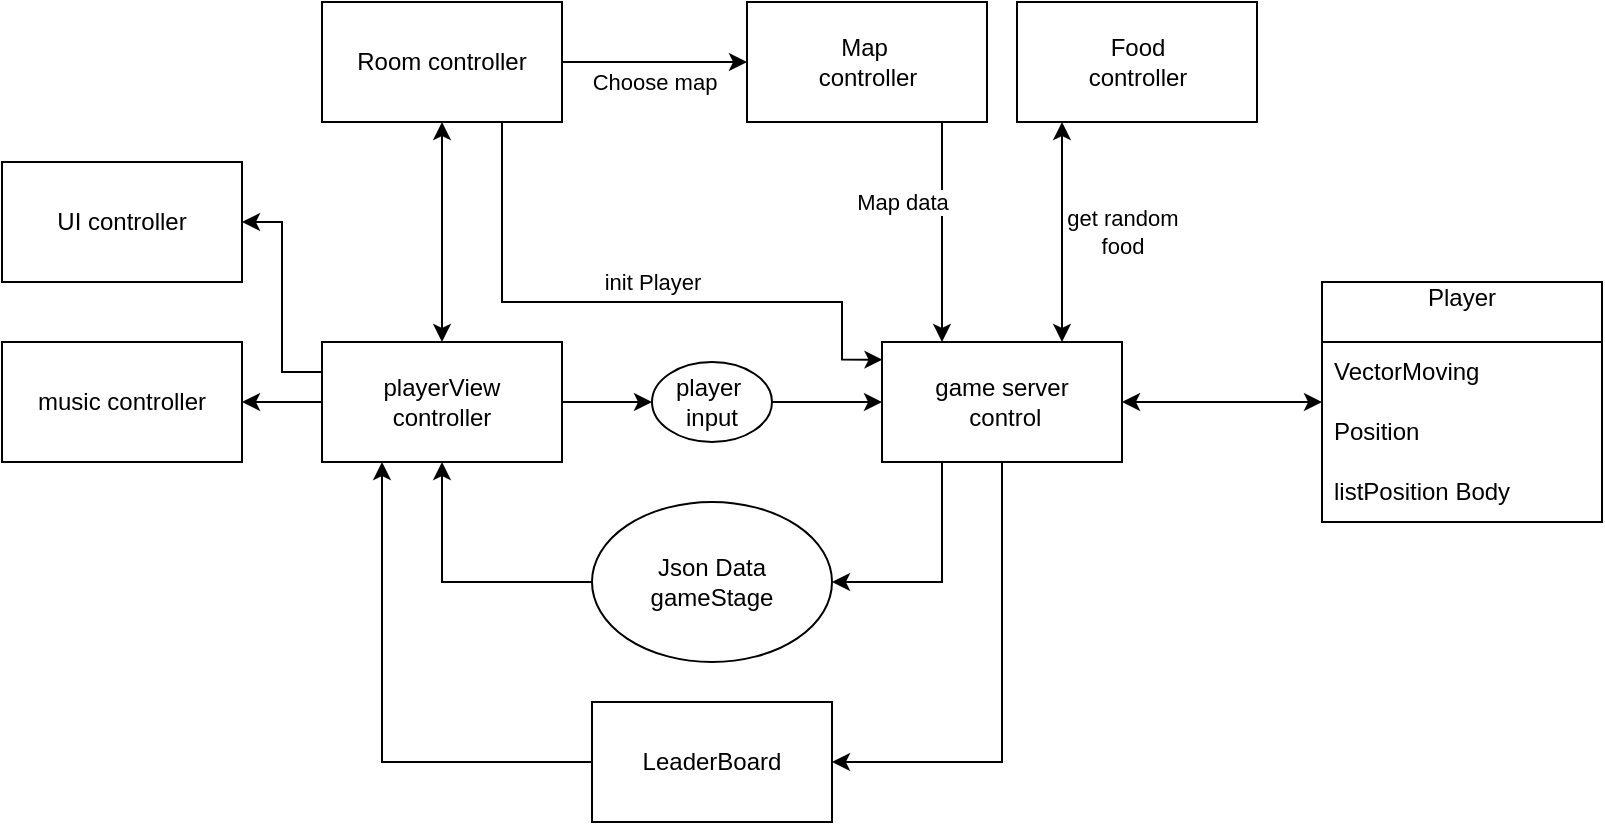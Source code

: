 <mxfile version="27.1.1">
  <diagram name="Page-1" id="QYdqtcRAc26NnAnZ6ose">
    <mxGraphModel dx="1035" dy="719" grid="1" gridSize="10" guides="1" tooltips="1" connect="1" arrows="1" fold="1" page="1" pageScale="1" pageWidth="850" pageHeight="1100" math="0" shadow="0">
      <root>
        <mxCell id="0" />
        <mxCell id="1" parent="0" />
        <mxCell id="zIN-HubTdf4Wd-nVvZUt-37" style="edgeStyle=orthogonalEdgeStyle;rounded=0;orthogonalLoop=1;jettySize=auto;html=1;exitX=0.5;exitY=1;exitDx=0;exitDy=0;entryX=1;entryY=0.5;entryDx=0;entryDy=0;" edge="1" parent="1" source="zIN-HubTdf4Wd-nVvZUt-1" target="zIN-HubTdf4Wd-nVvZUt-36">
          <mxGeometry relative="1" as="geometry" />
        </mxCell>
        <mxCell id="zIN-HubTdf4Wd-nVvZUt-69" style="edgeStyle=orthogonalEdgeStyle;rounded=0;orthogonalLoop=1;jettySize=auto;html=1;exitX=0.25;exitY=1;exitDx=0;exitDy=0;entryX=1;entryY=0.5;entryDx=0;entryDy=0;" edge="1" parent="1" source="zIN-HubTdf4Wd-nVvZUt-1" target="zIN-HubTdf4Wd-nVvZUt-68">
          <mxGeometry relative="1" as="geometry" />
        </mxCell>
        <mxCell id="zIN-HubTdf4Wd-nVvZUt-1" value="game server&lt;br&gt;&amp;nbsp;control" style="rounded=0;whiteSpace=wrap;html=1;" vertex="1" parent="1">
          <mxGeometry x="460" y="320" width="120" height="60" as="geometry" />
        </mxCell>
        <mxCell id="zIN-HubTdf4Wd-nVvZUt-42" style="edgeStyle=orthogonalEdgeStyle;rounded=0;orthogonalLoop=1;jettySize=auto;html=1;exitX=0;exitY=0.5;exitDx=0;exitDy=0;entryX=1;entryY=0.5;entryDx=0;entryDy=0;" edge="1" parent="1" source="zIN-HubTdf4Wd-nVvZUt-10" target="zIN-HubTdf4Wd-nVvZUt-15">
          <mxGeometry relative="1" as="geometry">
            <mxPoint x="240.333" y="290" as="targetPoint" />
          </mxGeometry>
        </mxCell>
        <mxCell id="zIN-HubTdf4Wd-nVvZUt-45" style="edgeStyle=orthogonalEdgeStyle;rounded=0;orthogonalLoop=1;jettySize=auto;html=1;entryX=0.5;entryY=1;entryDx=0;entryDy=0;startArrow=classic;startFill=1;" edge="1" parent="1" source="zIN-HubTdf4Wd-nVvZUt-10" target="zIN-HubTdf4Wd-nVvZUt-43">
          <mxGeometry relative="1" as="geometry" />
        </mxCell>
        <mxCell id="zIN-HubTdf4Wd-nVvZUt-54" style="edgeStyle=orthogonalEdgeStyle;rounded=0;orthogonalLoop=1;jettySize=auto;html=1;exitX=1;exitY=0.5;exitDx=0;exitDy=0;entryX=0;entryY=0.5;entryDx=0;entryDy=0;" edge="1" parent="1" source="zIN-HubTdf4Wd-nVvZUt-10" target="zIN-HubTdf4Wd-nVvZUt-66">
          <mxGeometry relative="1" as="geometry">
            <mxPoint x="320" y="430" as="targetPoint" />
          </mxGeometry>
        </mxCell>
        <mxCell id="zIN-HubTdf4Wd-nVvZUt-77" style="edgeStyle=orthogonalEdgeStyle;rounded=0;orthogonalLoop=1;jettySize=auto;html=1;exitX=0;exitY=0.25;exitDx=0;exitDy=0;entryX=1;entryY=0.5;entryDx=0;entryDy=0;" edge="1" parent="1" source="zIN-HubTdf4Wd-nVvZUt-10" target="zIN-HubTdf4Wd-nVvZUt-76">
          <mxGeometry relative="1" as="geometry" />
        </mxCell>
        <mxCell id="zIN-HubTdf4Wd-nVvZUt-10" value="playerView&lt;br&gt;controller" style="rounded=0;whiteSpace=wrap;html=1;" vertex="1" parent="1">
          <mxGeometry x="180" y="320" width="120" height="60" as="geometry" />
        </mxCell>
        <mxCell id="zIN-HubTdf4Wd-nVvZUt-49" style="edgeStyle=orthogonalEdgeStyle;rounded=0;orthogonalLoop=1;jettySize=auto;html=1;entryX=0.25;entryY=0;entryDx=0;entryDy=0;" edge="1" parent="1" source="zIN-HubTdf4Wd-nVvZUt-13" target="zIN-HubTdf4Wd-nVvZUt-1">
          <mxGeometry relative="1" as="geometry">
            <Array as="points">
              <mxPoint x="490" y="240" />
              <mxPoint x="490" y="240" />
            </Array>
          </mxGeometry>
        </mxCell>
        <mxCell id="zIN-HubTdf4Wd-nVvZUt-73" value="Map data" style="edgeLabel;html=1;align=center;verticalAlign=middle;resizable=0;points=[];" vertex="1" connectable="0" parent="zIN-HubTdf4Wd-nVvZUt-49">
          <mxGeometry x="-0.199" y="-2" relative="1" as="geometry">
            <mxPoint x="-18" y="-4" as="offset" />
          </mxGeometry>
        </mxCell>
        <mxCell id="zIN-HubTdf4Wd-nVvZUt-13" value="Map&amp;nbsp;&lt;br&gt;controller" style="rounded=0;whiteSpace=wrap;html=1;" vertex="1" parent="1">
          <mxGeometry x="392.5" y="150" width="120" height="60" as="geometry" />
        </mxCell>
        <mxCell id="zIN-HubTdf4Wd-nVvZUt-15" value="music controller" style="rounded=0;whiteSpace=wrap;html=1;" vertex="1" parent="1">
          <mxGeometry x="20" y="320" width="120" height="60" as="geometry" />
        </mxCell>
        <mxCell id="zIN-HubTdf4Wd-nVvZUt-48" style="edgeStyle=orthogonalEdgeStyle;rounded=0;orthogonalLoop=1;jettySize=auto;html=1;entryX=0.25;entryY=1;entryDx=0;entryDy=0;" edge="1" parent="1" source="zIN-HubTdf4Wd-nVvZUt-36" target="zIN-HubTdf4Wd-nVvZUt-10">
          <mxGeometry relative="1" as="geometry" />
        </mxCell>
        <mxCell id="zIN-HubTdf4Wd-nVvZUt-36" value="LeaderBoard" style="rounded=0;whiteSpace=wrap;html=1;" vertex="1" parent="1">
          <mxGeometry x="315" y="500" width="120" height="60" as="geometry" />
        </mxCell>
        <mxCell id="zIN-HubTdf4Wd-nVvZUt-53" style="edgeStyle=orthogonalEdgeStyle;rounded=0;orthogonalLoop=1;jettySize=auto;html=1;entryX=1;entryY=0.5;entryDx=0;entryDy=0;startArrow=classic;startFill=1;" edge="1" parent="1" source="zIN-HubTdf4Wd-nVvZUt-38" target="zIN-HubTdf4Wd-nVvZUt-1">
          <mxGeometry relative="1" as="geometry" />
        </mxCell>
        <mxCell id="zIN-HubTdf4Wd-nVvZUt-38" value="Player&lt;div&gt;&lt;br&gt;&lt;/div&gt;" style="swimlane;fontStyle=0;childLayout=stackLayout;horizontal=1;startSize=30;horizontalStack=0;resizeParent=1;resizeParentMax=0;resizeLast=0;collapsible=1;marginBottom=0;whiteSpace=wrap;html=1;" vertex="1" parent="1">
          <mxGeometry x="680" y="290" width="140" height="120" as="geometry" />
        </mxCell>
        <mxCell id="zIN-HubTdf4Wd-nVvZUt-39" value="VectorMoving&lt;span style=&quot;white-space: pre;&quot;&gt;&#x9;&lt;/span&gt;" style="text;strokeColor=none;fillColor=none;align=left;verticalAlign=middle;spacingLeft=4;spacingRight=4;overflow=hidden;points=[[0,0.5],[1,0.5]];portConstraint=eastwest;rotatable=0;whiteSpace=wrap;html=1;" vertex="1" parent="zIN-HubTdf4Wd-nVvZUt-38">
          <mxGeometry y="30" width="140" height="30" as="geometry" />
        </mxCell>
        <mxCell id="zIN-HubTdf4Wd-nVvZUt-40" value="Position" style="text;strokeColor=none;fillColor=none;align=left;verticalAlign=middle;spacingLeft=4;spacingRight=4;overflow=hidden;points=[[0,0.5],[1,0.5]];portConstraint=eastwest;rotatable=0;whiteSpace=wrap;html=1;" vertex="1" parent="zIN-HubTdf4Wd-nVvZUt-38">
          <mxGeometry y="60" width="140" height="30" as="geometry" />
        </mxCell>
        <mxCell id="zIN-HubTdf4Wd-nVvZUt-41" value="listPosition Body" style="text;strokeColor=none;fillColor=none;align=left;verticalAlign=middle;spacingLeft=4;spacingRight=4;overflow=hidden;points=[[0,0.5],[1,0.5]];portConstraint=eastwest;rotatable=0;whiteSpace=wrap;html=1;" vertex="1" parent="zIN-HubTdf4Wd-nVvZUt-38">
          <mxGeometry y="90" width="140" height="30" as="geometry" />
        </mxCell>
        <mxCell id="zIN-HubTdf4Wd-nVvZUt-44" style="edgeStyle=orthogonalEdgeStyle;rounded=0;orthogonalLoop=1;jettySize=auto;html=1;exitX=0.75;exitY=1;exitDx=0;exitDy=0;entryX=0.002;entryY=0.147;entryDx=0;entryDy=0;entryPerimeter=0;" edge="1" parent="1" source="zIN-HubTdf4Wd-nVvZUt-43" target="zIN-HubTdf4Wd-nVvZUt-1">
          <mxGeometry relative="1" as="geometry">
            <Array as="points">
              <mxPoint x="270" y="300" />
              <mxPoint x="440" y="300" />
              <mxPoint x="440" y="329" />
            </Array>
          </mxGeometry>
        </mxCell>
        <mxCell id="zIN-HubTdf4Wd-nVvZUt-72" value="init Player" style="edgeLabel;html=1;align=center;verticalAlign=middle;resizable=0;points=[];" vertex="1" connectable="0" parent="zIN-HubTdf4Wd-nVvZUt-44">
          <mxGeometry x="-0.036" y="1" relative="1" as="geometry">
            <mxPoint x="16" y="-9" as="offset" />
          </mxGeometry>
        </mxCell>
        <mxCell id="zIN-HubTdf4Wd-nVvZUt-51" style="edgeStyle=orthogonalEdgeStyle;rounded=0;orthogonalLoop=1;jettySize=auto;html=1;entryX=0;entryY=0.5;entryDx=0;entryDy=0;" edge="1" parent="1" source="zIN-HubTdf4Wd-nVvZUt-43" target="zIN-HubTdf4Wd-nVvZUt-13">
          <mxGeometry relative="1" as="geometry" />
        </mxCell>
        <mxCell id="zIN-HubTdf4Wd-nVvZUt-71" value="Choose map" style="edgeLabel;html=1;align=center;verticalAlign=middle;resizable=0;points=[];" vertex="1" connectable="0" parent="zIN-HubTdf4Wd-nVvZUt-51">
          <mxGeometry x="-0.055" y="1" relative="1" as="geometry">
            <mxPoint x="2" y="11" as="offset" />
          </mxGeometry>
        </mxCell>
        <mxCell id="zIN-HubTdf4Wd-nVvZUt-43" value="Room controller" style="rounded=0;whiteSpace=wrap;html=1;" vertex="1" parent="1">
          <mxGeometry x="180" y="150" width="120" height="60" as="geometry" />
        </mxCell>
        <mxCell id="zIN-HubTdf4Wd-nVvZUt-50" style="edgeStyle=orthogonalEdgeStyle;rounded=0;orthogonalLoop=1;jettySize=auto;html=1;entryX=0.75;entryY=0;entryDx=0;entryDy=0;startArrow=classic;startFill=1;" edge="1" parent="1" target="zIN-HubTdf4Wd-nVvZUt-1">
          <mxGeometry relative="1" as="geometry">
            <mxPoint x="550" y="210" as="sourcePoint" />
            <Array as="points">
              <mxPoint x="550" y="210" />
            </Array>
          </mxGeometry>
        </mxCell>
        <mxCell id="zIN-HubTdf4Wd-nVvZUt-75" value="get random&lt;br&gt;food" style="edgeLabel;html=1;align=center;verticalAlign=middle;resizable=0;points=[];" vertex="1" connectable="0" parent="zIN-HubTdf4Wd-nVvZUt-50">
          <mxGeometry x="-0.241" y="3" relative="1" as="geometry">
            <mxPoint x="27" y="13" as="offset" />
          </mxGeometry>
        </mxCell>
        <mxCell id="zIN-HubTdf4Wd-nVvZUt-46" value="Food&lt;br&gt;controller" style="rounded=0;whiteSpace=wrap;html=1;" vertex="1" parent="1">
          <mxGeometry x="527.5" y="150" width="120" height="60" as="geometry" />
        </mxCell>
        <mxCell id="zIN-HubTdf4Wd-nVvZUt-67" style="edgeStyle=orthogonalEdgeStyle;rounded=0;orthogonalLoop=1;jettySize=auto;html=1;entryX=0;entryY=0.5;entryDx=0;entryDy=0;" edge="1" parent="1" source="zIN-HubTdf4Wd-nVvZUt-66" target="zIN-HubTdf4Wd-nVvZUt-1">
          <mxGeometry relative="1" as="geometry" />
        </mxCell>
        <mxCell id="zIN-HubTdf4Wd-nVvZUt-66" value="player&amp;nbsp;&lt;br&gt;input" style="ellipse;whiteSpace=wrap;html=1;" vertex="1" parent="1">
          <mxGeometry x="345" y="330" width="60" height="40" as="geometry" />
        </mxCell>
        <mxCell id="zIN-HubTdf4Wd-nVvZUt-70" style="edgeStyle=orthogonalEdgeStyle;rounded=0;orthogonalLoop=1;jettySize=auto;html=1;" edge="1" parent="1" source="zIN-HubTdf4Wd-nVvZUt-68" target="zIN-HubTdf4Wd-nVvZUt-10">
          <mxGeometry relative="1" as="geometry" />
        </mxCell>
        <mxCell id="zIN-HubTdf4Wd-nVvZUt-68" value="Json Data&lt;br&gt;gameStage" style="ellipse;whiteSpace=wrap;html=1;" vertex="1" parent="1">
          <mxGeometry x="315" y="400" width="120" height="80" as="geometry" />
        </mxCell>
        <mxCell id="zIN-HubTdf4Wd-nVvZUt-76" value="UI controller" style="rounded=0;whiteSpace=wrap;html=1;" vertex="1" parent="1">
          <mxGeometry x="20" y="230" width="120" height="60" as="geometry" />
        </mxCell>
      </root>
    </mxGraphModel>
  </diagram>
</mxfile>
